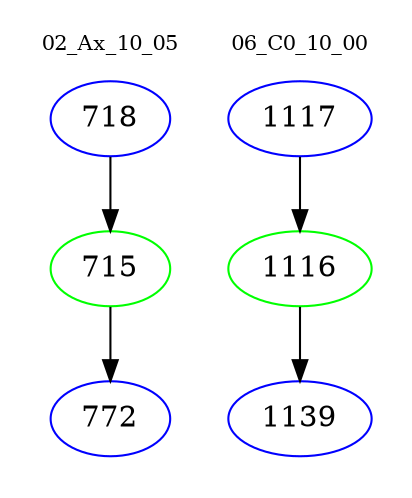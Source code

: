 digraph{
subgraph cluster_0 {
color = white
label = "02_Ax_10_05";
fontsize=10;
T0_718 [label="718", color="blue"]
T0_718 -> T0_715 [color="black"]
T0_715 [label="715", color="green"]
T0_715 -> T0_772 [color="black"]
T0_772 [label="772", color="blue"]
}
subgraph cluster_1 {
color = white
label = "06_C0_10_00";
fontsize=10;
T1_1117 [label="1117", color="blue"]
T1_1117 -> T1_1116 [color="black"]
T1_1116 [label="1116", color="green"]
T1_1116 -> T1_1139 [color="black"]
T1_1139 [label="1139", color="blue"]
}
}

